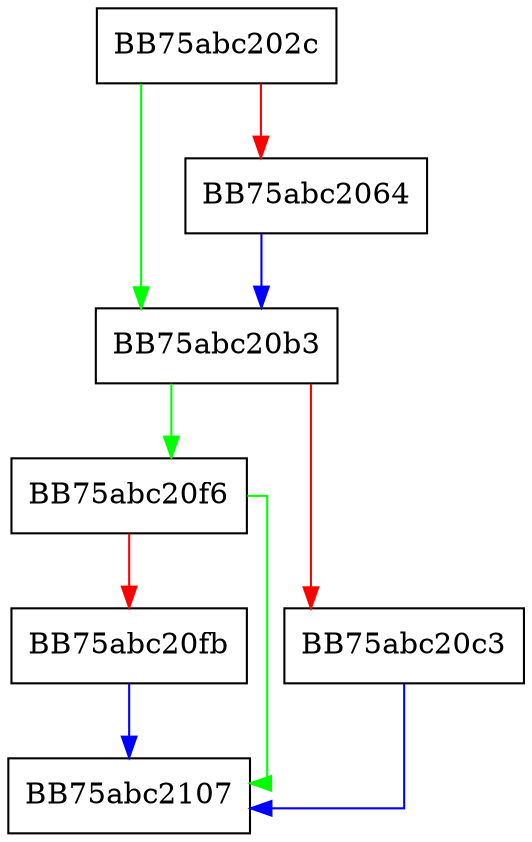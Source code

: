 digraph eIL_rcl64f {
  node [shape="box"];
  graph [splines=ortho];
  BB75abc202c -> BB75abc20b3 [color="green"];
  BB75abc202c -> BB75abc2064 [color="red"];
  BB75abc2064 -> BB75abc20b3 [color="blue"];
  BB75abc20b3 -> BB75abc20f6 [color="green"];
  BB75abc20b3 -> BB75abc20c3 [color="red"];
  BB75abc20c3 -> BB75abc2107 [color="blue"];
  BB75abc20f6 -> BB75abc2107 [color="green"];
  BB75abc20f6 -> BB75abc20fb [color="red"];
  BB75abc20fb -> BB75abc2107 [color="blue"];
}